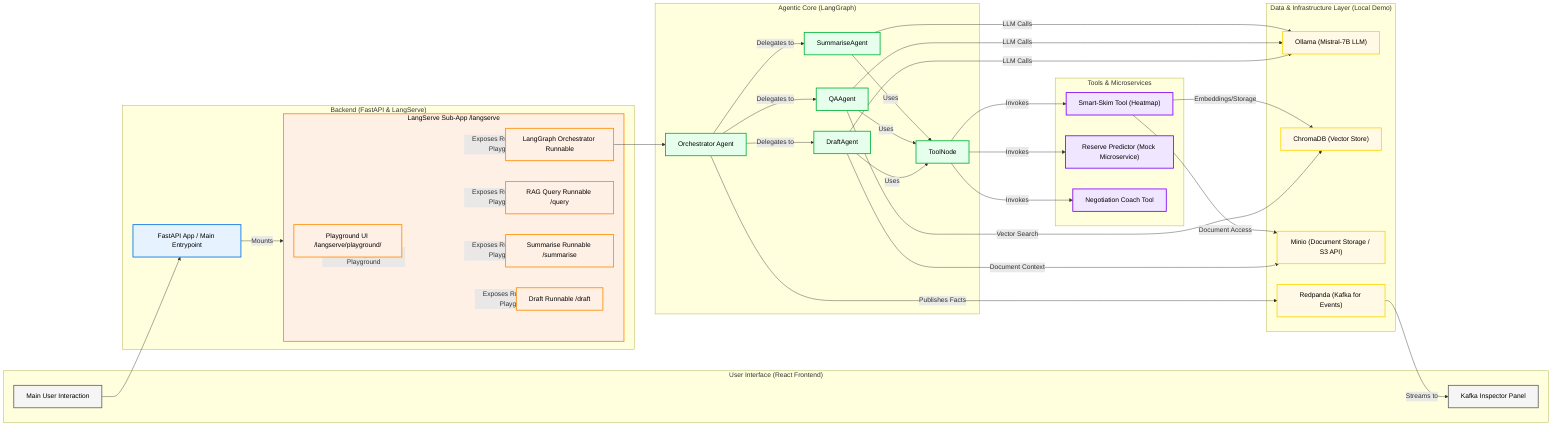 graph LR
    subgraph "User Interface (React Frontend)"
        direction LR
        UI_Kafka["Kafka Inspector Panel"]
        UI_Main["Main User Interaction"]
    end

    subgraph "Backend (FastAPI & LangServe)"
        direction LR
        FS_FastAPI["FastAPI App / Main Entrypoint"]
        subgraph LS_SubApp ["LangServe Sub-App /langserve"]
            direction TB
            LS_Playground["Playground UI /langserve/playground/"]
            LS_Orchestrator["LangGraph Orchestrator Runnable"]
            LS_Query["RAG Query Runnable /query"]
            LS_Summarise["Summarise Runnable /summarise"]
            LS_Draft["Draft Runnable /draft"]
        end
    end

    subgraph "Agentic Core (LangGraph)"
        direction TB
        LG_Orchestrator["Orchestrator Agent"]
        LG_Summarise[SummariseAgent]
        LG_QA[QAAgent]
        LG_Draft[DraftAgent]
        LG_ToolNode[ToolNode]
    end

    subgraph "Tools & Microservices"
        direction TB
        Tool_SmartSkim["Smart-Skim Tool (Heatmap)"]
        Tool_Reserve["Reserve Predictor (Mock Microservice)"]
        Tool_Negotiation["Negotiation Coach Tool"]
    end

    subgraph "Data & Infrastructure Layer (Local Demo)"
        direction LR
        DI_Ollama["Ollama (Mistral-7B LLM)"]
        DI_Chroma["ChromaDB (Vector Store)"]
        DI_Minio["Minio (Document Storage / S3 API)"]
        DI_Redpanda["Redpanda (Kafka for Events)"]
    end

    %% User Flow
    UI_Main --> FS_FastAPI
    FS_FastAPI -- Mounts --> LS_SubApp
    LS_SubApp -- Exposes Runnables & Playground --> LS_Playground
    LS_SubApp -- Exposes Runnables & Playground --> LS_Orchestrator
    LS_SubApp -- Exposes Runnables & Playground --> LS_Query
    LS_SubApp -- Exposes Runnables & Playground --> LS_Summarise
    LS_SubApp -- Exposes Runnables & Playground --> LS_Draft

    %% Agent Flow
    LS_Orchestrator --> LG_Orchestrator
    LG_Orchestrator -- Delegates to --> LG_Summarise
    LG_Orchestrator -- Delegates to --> LG_QA
    LG_Orchestrator -- Delegates to --> LG_Draft

    LG_Summarise -- Uses --> LG_ToolNode
    LG_QA -- Uses --> LG_ToolNode
    LG_Draft -- Uses --> LG_ToolNode

    LG_ToolNode -- Invokes --> Tool_SmartSkim
    LG_ToolNode -- Invokes --> Tool_Reserve
    LG_ToolNode -- Invokes --> Tool_Negotiation

    %% Data Interactions
    LG_Summarise -- LLM Calls --> DI_Ollama
    LG_QA -- LLM Calls --> DI_Ollama
    LG_Draft -- LLM Calls --> DI_Ollama
    Tool_SmartSkim -- Embeddings/Storage --> DI_Chroma
    Tool_SmartSkim -- Document Access --> DI_Minio
    LG_QA -- Vector Search --> DI_Chroma
    LG_Draft -- Document Context --> DI_Minio

    %% Eventing
    LG_Orchestrator -- Publishes Facts --> DI_Redpanda
    DI_Redpanda -- Streams to --> UI_Kafka

    classDef fastapi fill:#E6F3FF,stroke:#0073E6,stroke-width:2px,color:#000;
    classDef langserve fill:#FFF0E6,stroke:#FF8C00,stroke-width:2px,color:#000;
    classDef langgraph fill:#E6FFED,stroke:#00B33C,stroke-width:2px,color:#000;
    classDef tools fill:#F0E6FF,stroke:#8000FF,stroke-width:2px,color:#000;
    classDef data fill:#FFF9E6,stroke:#FFD700,stroke-width:2px,color:#000;
    classDef ui fill:#F5F5F5,stroke:#666,stroke-width:2px,color:#000;

    class UI_Main,UI_Kafka ui;
    class FS_FastAPI fastapi;
    class LS_SubApp,LS_Playground,LS_Orchestrator,LS_Query,LS_Summarise,LS_Draft langserve;
    class LG_Orchestrator,LG_Summarise,LG_QA,LG_Draft,LG_ToolNode langgraph;
    class Tool_SmartSkim,Tool_Reserve,Tool_Negotiation tools;
    class DI_Ollama,DI_Chroma,DI_Minio,DI_Redpanda data;
